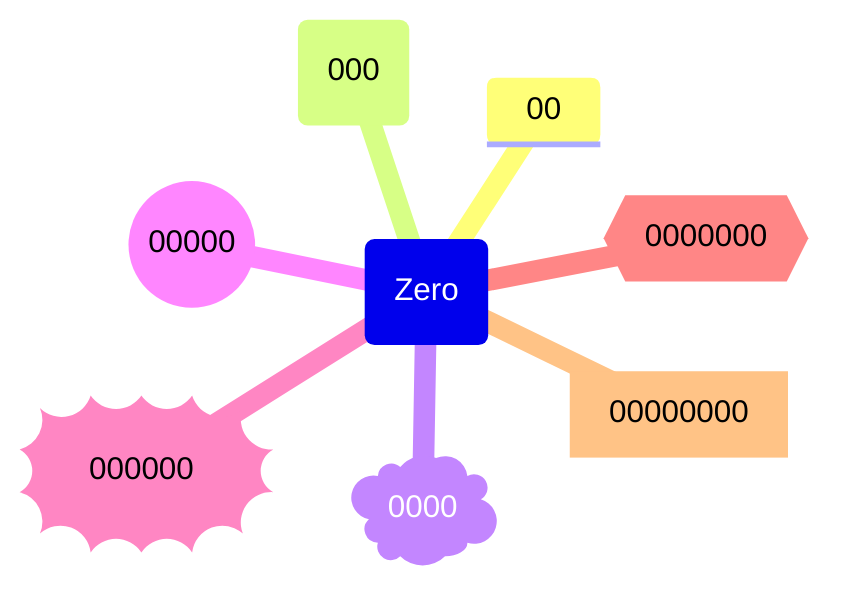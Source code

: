 mindmap
    0(Zero)
        00
        000(000)
        0000)0000(
        00000((00000))
        000000))000000((
        0000000{{0000000}}
        00000000[00000000]